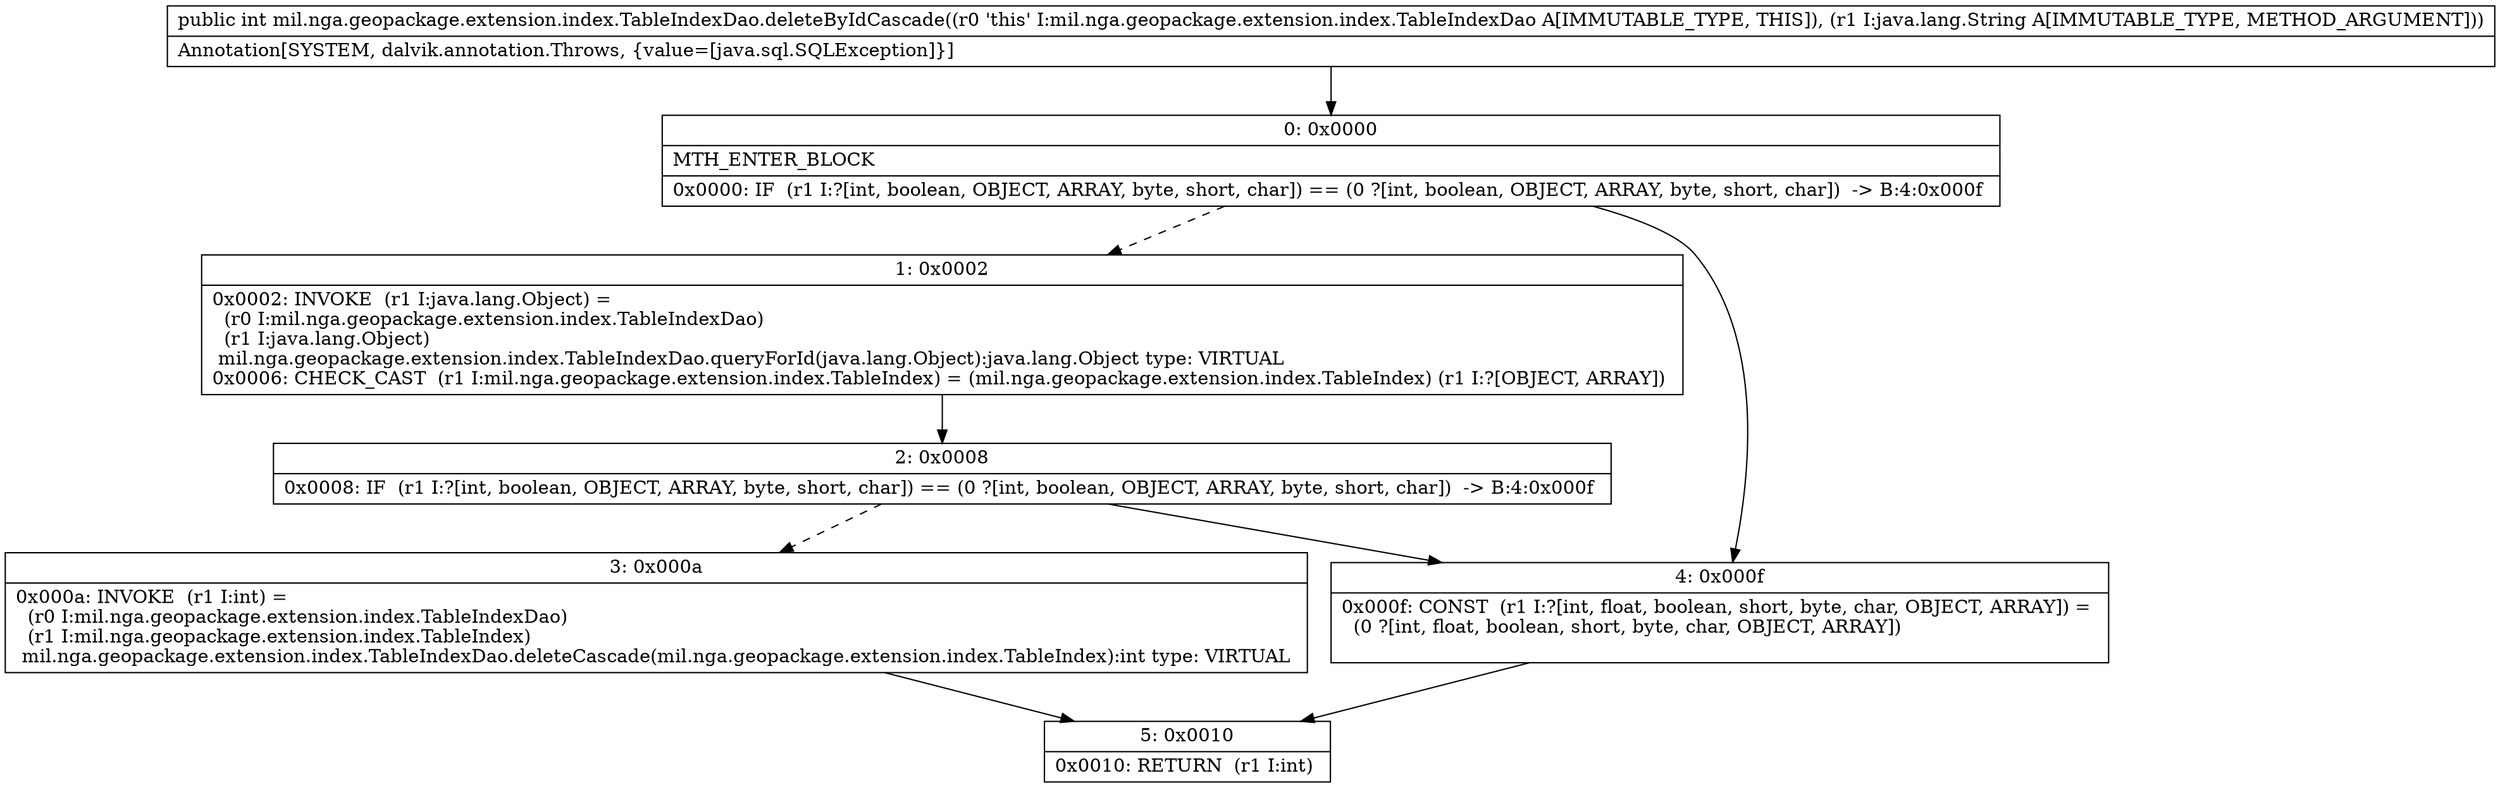 digraph "CFG formil.nga.geopackage.extension.index.TableIndexDao.deleteByIdCascade(Ljava\/lang\/String;)I" {
Node_0 [shape=record,label="{0\:\ 0x0000|MTH_ENTER_BLOCK\l|0x0000: IF  (r1 I:?[int, boolean, OBJECT, ARRAY, byte, short, char]) == (0 ?[int, boolean, OBJECT, ARRAY, byte, short, char])  \-\> B:4:0x000f \l}"];
Node_1 [shape=record,label="{1\:\ 0x0002|0x0002: INVOKE  (r1 I:java.lang.Object) = \l  (r0 I:mil.nga.geopackage.extension.index.TableIndexDao)\l  (r1 I:java.lang.Object)\l mil.nga.geopackage.extension.index.TableIndexDao.queryForId(java.lang.Object):java.lang.Object type: VIRTUAL \l0x0006: CHECK_CAST  (r1 I:mil.nga.geopackage.extension.index.TableIndex) = (mil.nga.geopackage.extension.index.TableIndex) (r1 I:?[OBJECT, ARRAY]) \l}"];
Node_2 [shape=record,label="{2\:\ 0x0008|0x0008: IF  (r1 I:?[int, boolean, OBJECT, ARRAY, byte, short, char]) == (0 ?[int, boolean, OBJECT, ARRAY, byte, short, char])  \-\> B:4:0x000f \l}"];
Node_3 [shape=record,label="{3\:\ 0x000a|0x000a: INVOKE  (r1 I:int) = \l  (r0 I:mil.nga.geopackage.extension.index.TableIndexDao)\l  (r1 I:mil.nga.geopackage.extension.index.TableIndex)\l mil.nga.geopackage.extension.index.TableIndexDao.deleteCascade(mil.nga.geopackage.extension.index.TableIndex):int type: VIRTUAL \l}"];
Node_4 [shape=record,label="{4\:\ 0x000f|0x000f: CONST  (r1 I:?[int, float, boolean, short, byte, char, OBJECT, ARRAY]) = \l  (0 ?[int, float, boolean, short, byte, char, OBJECT, ARRAY])\l \l}"];
Node_5 [shape=record,label="{5\:\ 0x0010|0x0010: RETURN  (r1 I:int) \l}"];
MethodNode[shape=record,label="{public int mil.nga.geopackage.extension.index.TableIndexDao.deleteByIdCascade((r0 'this' I:mil.nga.geopackage.extension.index.TableIndexDao A[IMMUTABLE_TYPE, THIS]), (r1 I:java.lang.String A[IMMUTABLE_TYPE, METHOD_ARGUMENT]))  | Annotation[SYSTEM, dalvik.annotation.Throws, \{value=[java.sql.SQLException]\}]\l}"];
MethodNode -> Node_0;
Node_0 -> Node_1[style=dashed];
Node_0 -> Node_4;
Node_1 -> Node_2;
Node_2 -> Node_3[style=dashed];
Node_2 -> Node_4;
Node_3 -> Node_5;
Node_4 -> Node_5;
}

